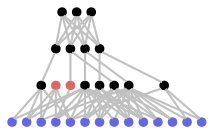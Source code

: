 # $ dot -Tps alz1graph.dot -o alzgraph.ps
# $ ps2pdf alzgraph.ps
# $ pdf2svg alzgraph.pdf alzgraph.svg

graph alz1 {
nodesep="0.04mm";
ranksep=0.2;
node [shape=point];
edge [color=gray];
a -- 1.2;
a -- 3.4;
a -- 5.;
a -- 6.8;
b -- 1.2;
b -- 3.4;
b -- 5.;
b -- 6.8;
c -- 1.2;
c -- 3.4;
c -- 5.;
c -- 6.8;
1.2 -- 1;
1.2 -- 2;
3.4 -- 3;
3.4 -- 4;
5. -- 5;
6.8 -- 6.7;
node [color="#dd6666"];
8 -- 6.8;
9;
node [color="#6666dd"];

2 -- donrivbullock;
5 -- donrivbullock;
9 -- donrivbullock;

1 -- don302;
6.7 -- don302;
2 -- don302;

1 -- don304;
6.7 -- don304;

5 -- don311;
2 -- don311;

1 -- don402;
2 -- don402;

6.7 -- donfeldman;
2 -- donfeldman;
3 -- donfeldman;
5 -- donfeldman;
9 -- donfeldman;

2 -- donnordic;
8 -- donnordic;
4 -- donnordic;
9 -- donnordic;

1 -- galint1wilcock;
3 -- galint1wilcock;

1 -- galusa1raskind;
3 -- galusa1raskind;

1 -- galusa10tariot;
9 -- galusa10tariot;
5 -- galusa10tariot;

1 -- rivb303;
6.7 -- rivb303;
4 -- rivb303;
2 -- rivb303;

1 -- rivb304;
6.7 -- rivb304;
4 -- rivb304;
2 -- rivb304;

1 -- rivb351;
6.7 -- rivb351;
4 -- rivb351;
2 -- rivb351;

1 -- rivb352;
6.7 -- rivb352;
4 -- rivb352;
2 -- rivb352;

node [color=black];
{ rank = same; a; b; c; }
{ rank = same; 1.2; 3.4; 5.; 6.8; }
{ rank = same; 1; 2; 3; 4; 5; 6.7; 8; 9; }
}

